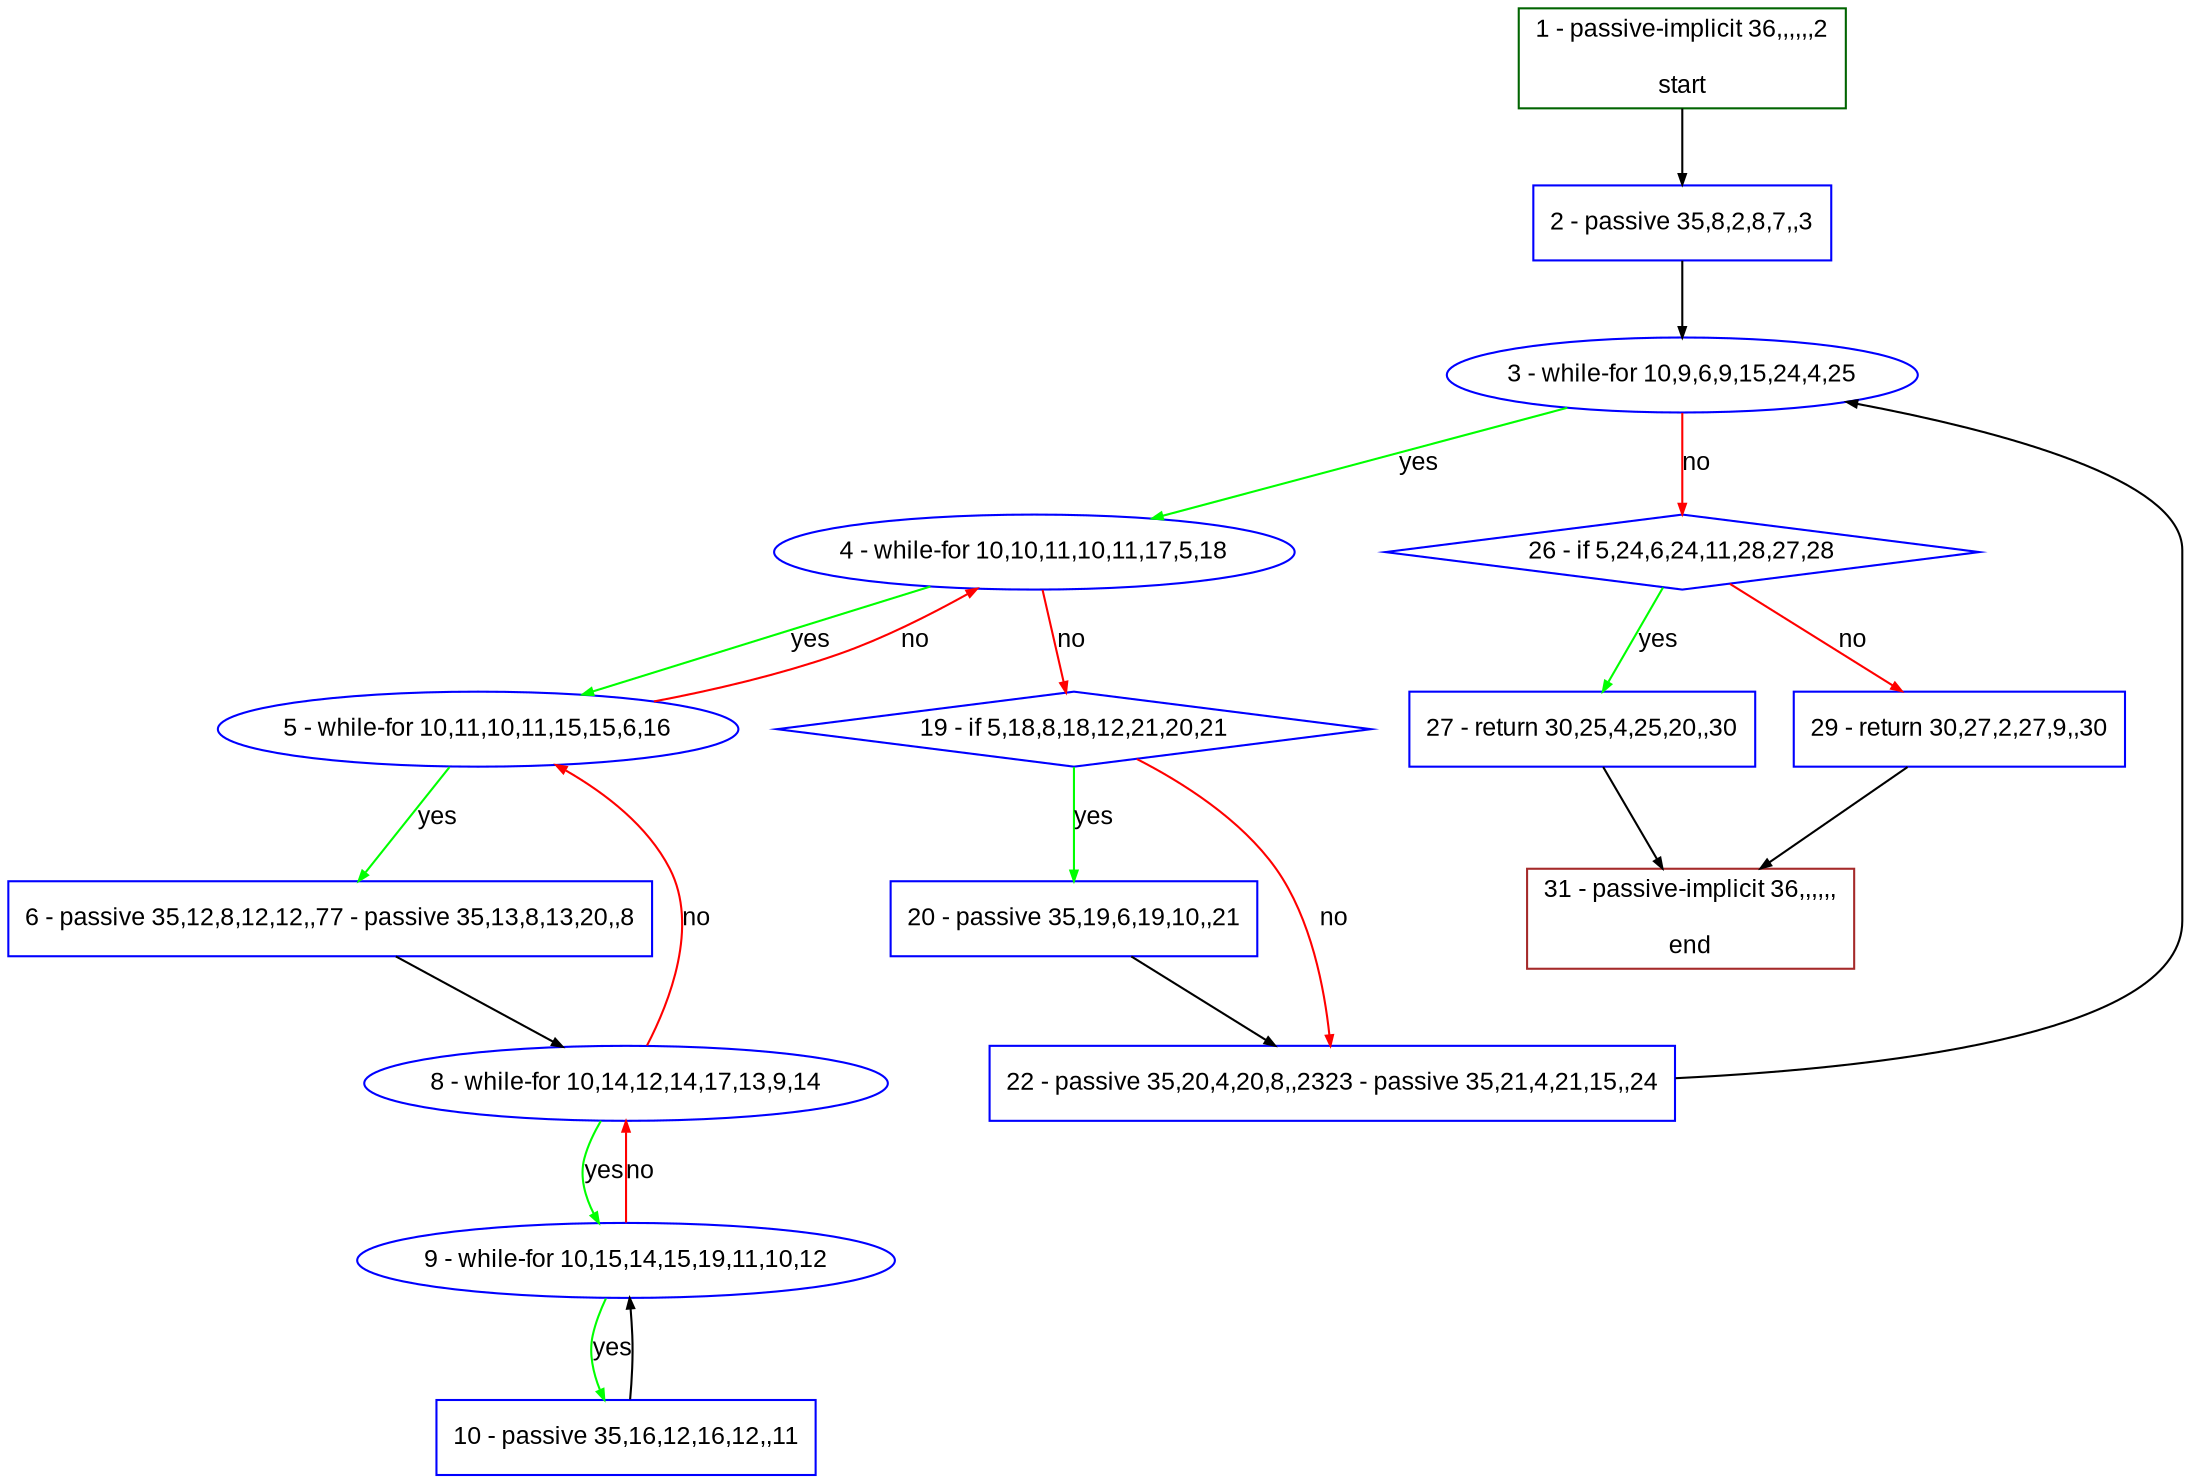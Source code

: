 digraph "" {
  graph [bgcolor="white", fillcolor="#FFFFCC", pack="true", packmode="clust", fontname="Arial", label="", fontsize="12", compound="true", style="rounded,filled"];
  node [node_initialized="no", fillcolor="white", fontname="Arial", label="", color="grey", fontsize="12", fixedsize="false", compound="true", shape="rectangle", style="filled"];
  edge [arrowtail="none", lhead="", fontcolor="black", fontname="Arial", label="", color="black", fontsize="12", arrowhead="normal", arrowsize="0.5", compound="true", ltail="", dir="forward"];
  __N1 [fillcolor="#ffffff", label="2 - passive 35,8,2,8,7,,3", color="#0000ff", shape="box", style="filled"];
  __N2 [fillcolor="#ffffff", label="1 - passive-implicit 36,,,,,,2\n\nstart", color="#006400", shape="box", style="filled"];
  __N3 [fillcolor="#ffffff", label="3 - while-for 10,9,6,9,15,24,4,25", color="#0000ff", shape="oval", style="filled"];
  __N4 [fillcolor="#ffffff", label="4 - while-for 10,10,11,10,11,17,5,18", color="#0000ff", shape="oval", style="filled"];
  __N5 [fillcolor="#ffffff", label="26 - if 5,24,6,24,11,28,27,28", color="#0000ff", shape="diamond", style="filled"];
  __N6 [fillcolor="#ffffff", label="5 - while-for 10,11,10,11,15,15,6,16", color="#0000ff", shape="oval", style="filled"];
  __N7 [fillcolor="#ffffff", label="19 - if 5,18,8,18,12,21,20,21", color="#0000ff", shape="diamond", style="filled"];
  __N8 [fillcolor="#ffffff", label="6 - passive 35,12,8,12,12,,77 - passive 35,13,8,13,20,,8", color="#0000ff", shape="box", style="filled"];
  __N9 [fillcolor="#ffffff", label="8 - while-for 10,14,12,14,17,13,9,14", color="#0000ff", shape="oval", style="filled"];
  __N10 [fillcolor="#ffffff", label="9 - while-for 10,15,14,15,19,11,10,12", color="#0000ff", shape="oval", style="filled"];
  __N11 [fillcolor="#ffffff", label="10 - passive 35,16,12,16,12,,11", color="#0000ff", shape="box", style="filled"];
  __N12 [fillcolor="#ffffff", label="20 - passive 35,19,6,19,10,,21", color="#0000ff", shape="box", style="filled"];
  __N13 [fillcolor="#ffffff", label="22 - passive 35,20,4,20,8,,2323 - passive 35,21,4,21,15,,24", color="#0000ff", shape="box", style="filled"];
  __N14 [fillcolor="#ffffff", label="27 - return 30,25,4,25,20,,30", color="#0000ff", shape="box", style="filled"];
  __N15 [fillcolor="#ffffff", label="29 - return 30,27,2,27,9,,30", color="#0000ff", shape="box", style="filled"];
  __N16 [fillcolor="#ffffff", label="31 - passive-implicit 36,,,,,,\n\nend", color="#a52a2a", shape="box", style="filled"];
  __N2 -> __N1 [arrowtail="none", color="#000000", label="", arrowhead="normal", dir="forward"];
  __N1 -> __N3 [arrowtail="none", color="#000000", label="", arrowhead="normal", dir="forward"];
  __N3 -> __N4 [arrowtail="none", color="#00ff00", label="yes", arrowhead="normal", dir="forward"];
  __N3 -> __N5 [arrowtail="none", color="#ff0000", label="no", arrowhead="normal", dir="forward"];
  __N4 -> __N6 [arrowtail="none", color="#00ff00", label="yes", arrowhead="normal", dir="forward"];
  __N6 -> __N4 [arrowtail="none", color="#ff0000", label="no", arrowhead="normal", dir="forward"];
  __N4 -> __N7 [arrowtail="none", color="#ff0000", label="no", arrowhead="normal", dir="forward"];
  __N6 -> __N8 [arrowtail="none", color="#00ff00", label="yes", arrowhead="normal", dir="forward"];
  __N8 -> __N9 [arrowtail="none", color="#000000", label="", arrowhead="normal", dir="forward"];
  __N9 -> __N6 [arrowtail="none", color="#ff0000", label="no", arrowhead="normal", dir="forward"];
  __N9 -> __N10 [arrowtail="none", color="#00ff00", label="yes", arrowhead="normal", dir="forward"];
  __N10 -> __N9 [arrowtail="none", color="#ff0000", label="no", arrowhead="normal", dir="forward"];
  __N10 -> __N11 [arrowtail="none", color="#00ff00", label="yes", arrowhead="normal", dir="forward"];
  __N11 -> __N10 [arrowtail="none", color="#000000", label="", arrowhead="normal", dir="forward"];
  __N7 -> __N12 [arrowtail="none", color="#00ff00", label="yes", arrowhead="normal", dir="forward"];
  __N7 -> __N13 [arrowtail="none", color="#ff0000", label="no", arrowhead="normal", dir="forward"];
  __N12 -> __N13 [arrowtail="none", color="#000000", label="", arrowhead="normal", dir="forward"];
  __N13 -> __N3 [arrowtail="none", color="#000000", label="", arrowhead="normal", dir="forward"];
  __N5 -> __N14 [arrowtail="none", color="#00ff00", label="yes", arrowhead="normal", dir="forward"];
  __N5 -> __N15 [arrowtail="none", color="#ff0000", label="no", arrowhead="normal", dir="forward"];
  __N14 -> __N16 [arrowtail="none", color="#000000", label="", arrowhead="normal", dir="forward"];
  __N15 -> __N16 [arrowtail="none", color="#000000", label="", arrowhead="normal", dir="forward"];
}
